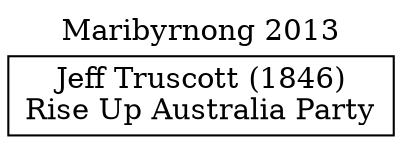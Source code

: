 // House preference flow
digraph "Jeff Truscott (1846)_Maribyrnong_2013" {
	graph [label="Maribyrnong 2013" labelloc=t mclimit=10]
	node [shape=box]
	"Jeff Truscott (1846)" [label="Jeff Truscott (1846)
Rise Up Australia Party"]
}
